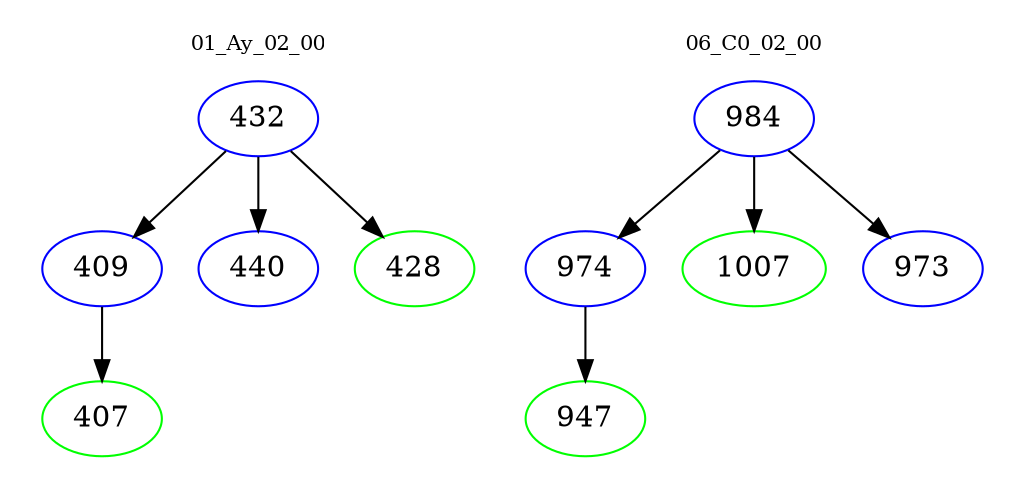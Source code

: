 digraph{
subgraph cluster_0 {
color = white
label = "01_Ay_02_00";
fontsize=10;
T0_432 [label="432", color="blue"]
T0_432 -> T0_409 [color="black"]
T0_409 [label="409", color="blue"]
T0_409 -> T0_407 [color="black"]
T0_407 [label="407", color="green"]
T0_432 -> T0_440 [color="black"]
T0_440 [label="440", color="blue"]
T0_432 -> T0_428 [color="black"]
T0_428 [label="428", color="green"]
}
subgraph cluster_1 {
color = white
label = "06_C0_02_00";
fontsize=10;
T1_984 [label="984", color="blue"]
T1_984 -> T1_974 [color="black"]
T1_974 [label="974", color="blue"]
T1_974 -> T1_947 [color="black"]
T1_947 [label="947", color="green"]
T1_984 -> T1_1007 [color="black"]
T1_1007 [label="1007", color="green"]
T1_984 -> T1_973 [color="black"]
T1_973 [label="973", color="blue"]
}
}
